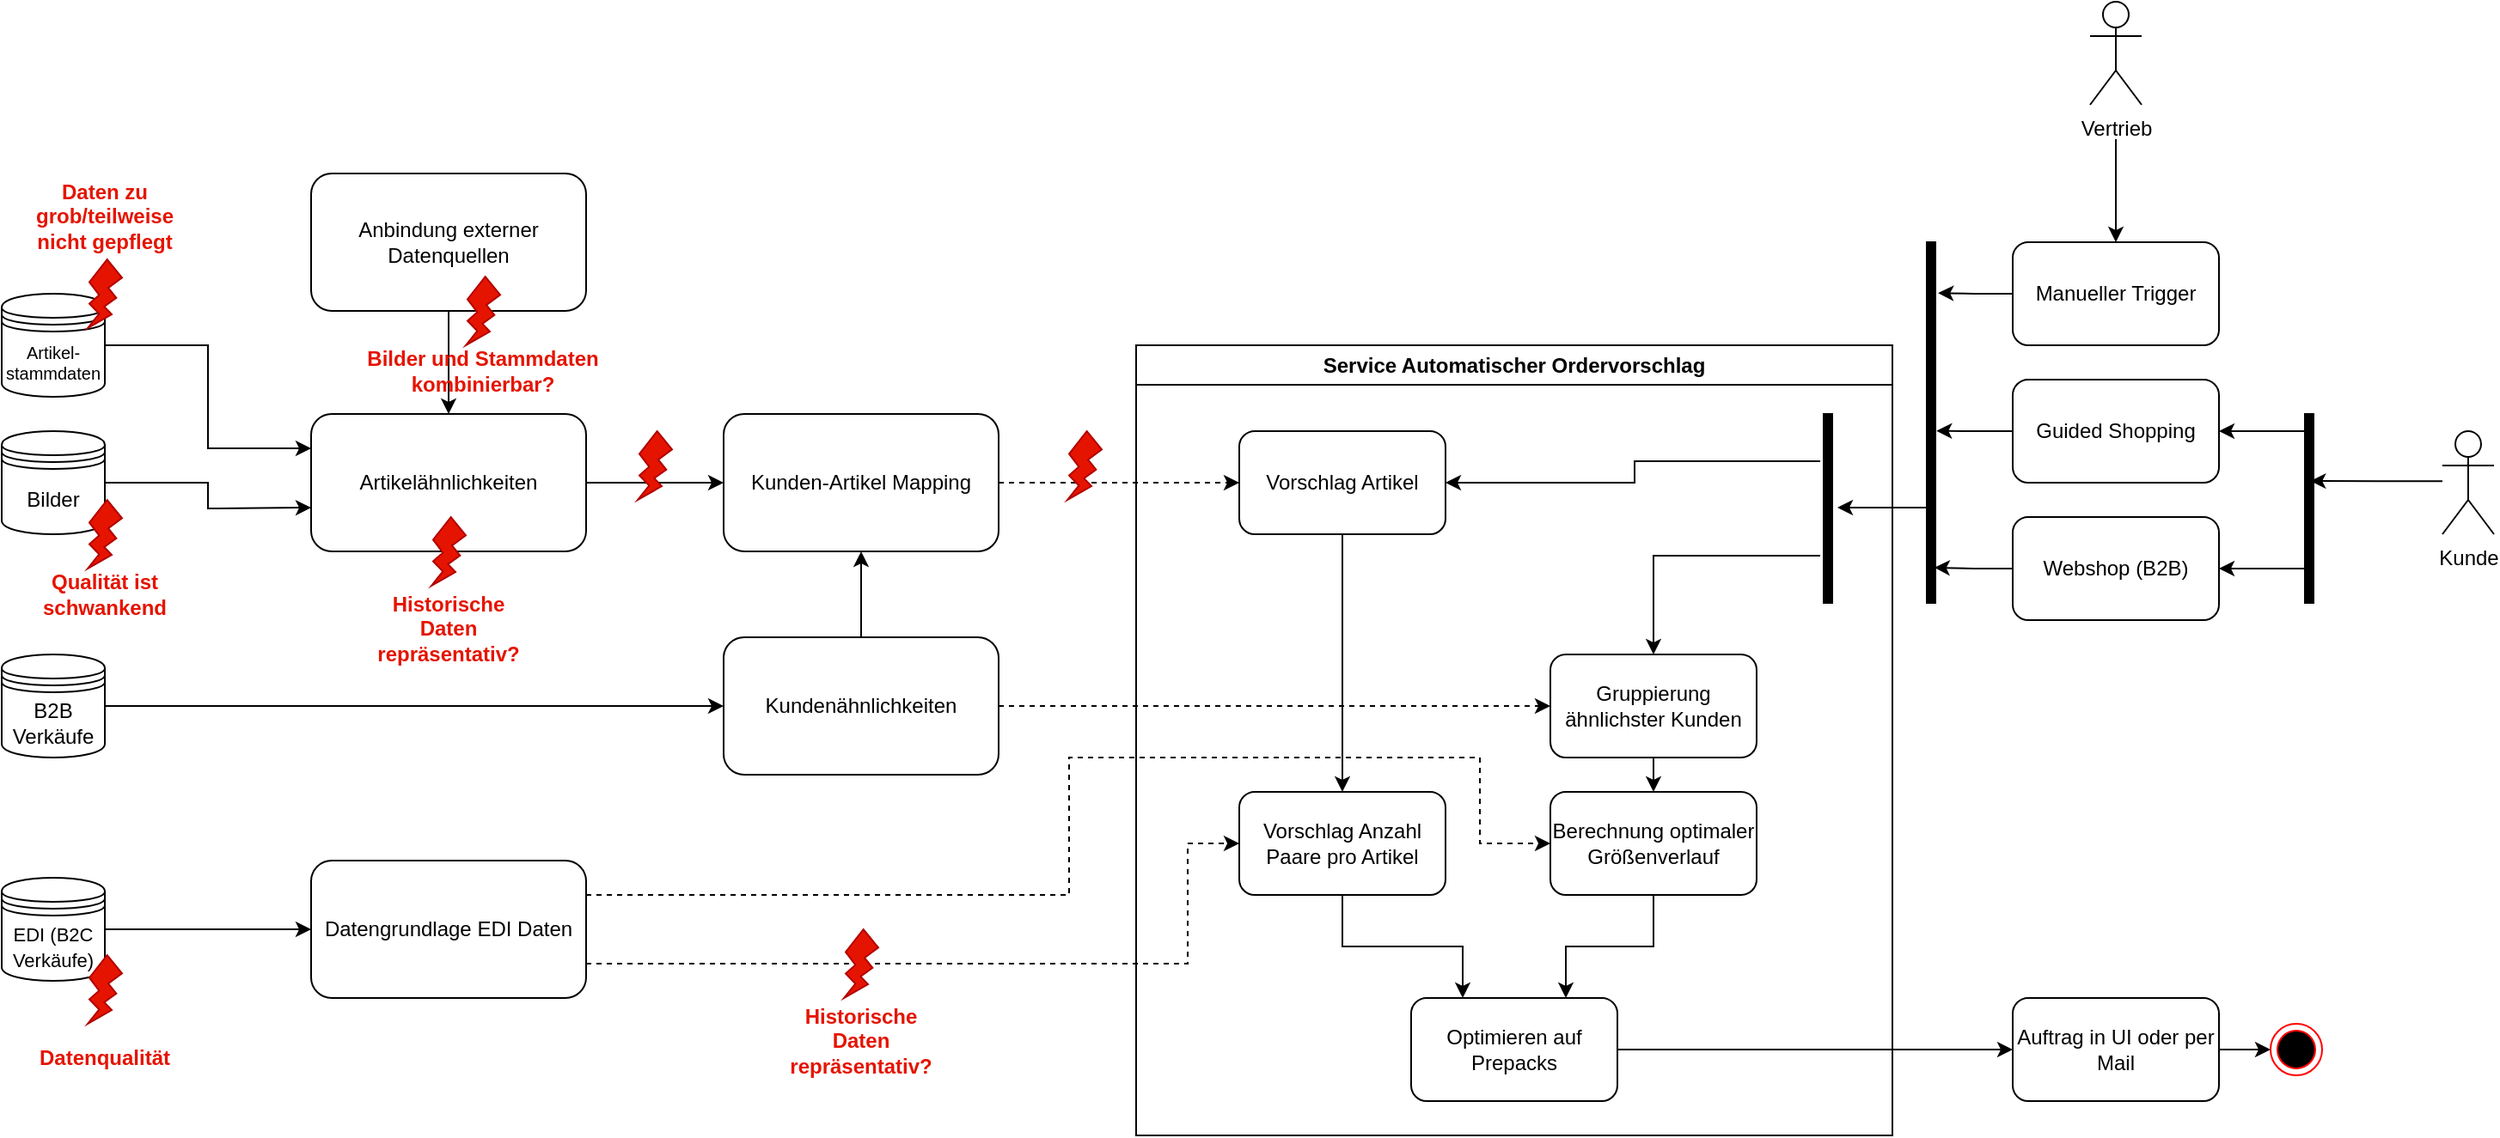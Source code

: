 <mxfile version="24.7.7">
  <diagram name="Seite-1" id="QMMTD7Fs7wbEV-rCuklY">
    <mxGraphModel dx="1184" dy="1135" grid="1" gridSize="10" guides="1" tooltips="1" connect="1" arrows="1" fold="1" page="1" pageScale="1" pageWidth="827" pageHeight="1169" math="0" shadow="0">
      <root>
        <mxCell id="0" />
        <mxCell id="1" parent="0" />
        <mxCell id="aDbIyoE38JGn6zaOn-LN-62" style="edgeStyle=orthogonalEdgeStyle;rounded=0;orthogonalLoop=1;jettySize=auto;html=1;exitX=1;exitY=0.5;exitDx=0;exitDy=0;entryX=0;entryY=0.5;entryDx=0;entryDy=0;" edge="1" parent="1" source="aDbIyoE38JGn6zaOn-LN-1" target="aDbIyoE38JGn6zaOn-LN-3">
          <mxGeometry relative="1" as="geometry" />
        </mxCell>
        <mxCell id="aDbIyoE38JGn6zaOn-LN-1" value="Artikelähnlichkeiten" style="rounded=1;whiteSpace=wrap;html=1;" vertex="1" parent="1">
          <mxGeometry x="400" y="300" width="160" height="80" as="geometry" />
        </mxCell>
        <mxCell id="aDbIyoE38JGn6zaOn-LN-63" style="edgeStyle=orthogonalEdgeStyle;rounded=0;orthogonalLoop=1;jettySize=auto;html=1;exitX=0.5;exitY=1;exitDx=0;exitDy=0;entryX=0.5;entryY=0;entryDx=0;entryDy=0;" edge="1" parent="1" source="aDbIyoE38JGn6zaOn-LN-2" target="aDbIyoE38JGn6zaOn-LN-1">
          <mxGeometry relative="1" as="geometry" />
        </mxCell>
        <mxCell id="aDbIyoE38JGn6zaOn-LN-2" value="Anbindung externer Datenquellen" style="rounded=1;whiteSpace=wrap;html=1;" vertex="1" parent="1">
          <mxGeometry x="400" y="160" width="160" height="80" as="geometry" />
        </mxCell>
        <mxCell id="aDbIyoE38JGn6zaOn-LN-17" style="edgeStyle=orthogonalEdgeStyle;rounded=0;orthogonalLoop=1;jettySize=auto;html=1;exitX=1;exitY=0.5;exitDx=0;exitDy=0;entryX=0;entryY=0.5;entryDx=0;entryDy=0;dashed=1;" edge="1" parent="1" source="aDbIyoE38JGn6zaOn-LN-3" target="aDbIyoE38JGn6zaOn-LN-14">
          <mxGeometry relative="1" as="geometry" />
        </mxCell>
        <mxCell id="aDbIyoE38JGn6zaOn-LN-3" value="Kunden-Artikel Mapping" style="rounded=1;whiteSpace=wrap;html=1;" vertex="1" parent="1">
          <mxGeometry x="640" y="300" width="160" height="80" as="geometry" />
        </mxCell>
        <mxCell id="aDbIyoE38JGn6zaOn-LN-60" style="edgeStyle=orthogonalEdgeStyle;rounded=0;orthogonalLoop=1;jettySize=auto;html=1;exitX=1;exitY=0.5;exitDx=0;exitDy=0;entryX=0;entryY=0.5;entryDx=0;entryDy=0;dashed=1;" edge="1" parent="1" source="aDbIyoE38JGn6zaOn-LN-4" target="aDbIyoE38JGn6zaOn-LN-25">
          <mxGeometry relative="1" as="geometry" />
        </mxCell>
        <mxCell id="aDbIyoE38JGn6zaOn-LN-61" style="edgeStyle=orthogonalEdgeStyle;rounded=0;orthogonalLoop=1;jettySize=auto;html=1;exitX=0.5;exitY=0;exitDx=0;exitDy=0;entryX=0.5;entryY=1;entryDx=0;entryDy=0;" edge="1" parent="1" source="aDbIyoE38JGn6zaOn-LN-4" target="aDbIyoE38JGn6zaOn-LN-3">
          <mxGeometry relative="1" as="geometry" />
        </mxCell>
        <mxCell id="aDbIyoE38JGn6zaOn-LN-4" value="Kundenähnlichkeiten" style="rounded=1;whiteSpace=wrap;html=1;" vertex="1" parent="1">
          <mxGeometry x="640" y="430" width="160" height="80" as="geometry" />
        </mxCell>
        <mxCell id="aDbIyoE38JGn6zaOn-LN-64" style="edgeStyle=orthogonalEdgeStyle;rounded=0;orthogonalLoop=1;jettySize=auto;html=1;exitX=1;exitY=0.25;exitDx=0;exitDy=0;entryX=0;entryY=0.5;entryDx=0;entryDy=0;dashed=1;" edge="1" parent="1" source="aDbIyoE38JGn6zaOn-LN-5" target="aDbIyoE38JGn6zaOn-LN-22">
          <mxGeometry relative="1" as="geometry">
            <Array as="points">
              <mxPoint x="841" y="580" />
              <mxPoint x="841" y="500" />
              <mxPoint x="1080" y="500" />
              <mxPoint x="1080" y="550" />
            </Array>
          </mxGeometry>
        </mxCell>
        <mxCell id="aDbIyoE38JGn6zaOn-LN-65" style="edgeStyle=orthogonalEdgeStyle;rounded=0;orthogonalLoop=1;jettySize=auto;html=1;exitX=1;exitY=0.75;exitDx=0;exitDy=0;entryX=0;entryY=0.5;entryDx=0;entryDy=0;dashed=1;" edge="1" parent="1" source="aDbIyoE38JGn6zaOn-LN-5" target="aDbIyoE38JGn6zaOn-LN-20">
          <mxGeometry relative="1" as="geometry">
            <Array as="points">
              <mxPoint x="910" y="620" />
              <mxPoint x="910" y="550" />
            </Array>
          </mxGeometry>
        </mxCell>
        <mxCell id="aDbIyoE38JGn6zaOn-LN-5" value="Datengrundlage EDI Daten" style="rounded=1;whiteSpace=wrap;html=1;" vertex="1" parent="1">
          <mxGeometry x="400" y="560" width="160" height="80" as="geometry" />
        </mxCell>
        <mxCell id="aDbIyoE38JGn6zaOn-LN-9" value="Service Automatischer Ordervorschlag" style="swimlane;whiteSpace=wrap;html=1;" vertex="1" parent="1">
          <mxGeometry x="880" y="260" width="440" height="460" as="geometry" />
        </mxCell>
        <mxCell id="aDbIyoE38JGn6zaOn-LN-21" value="" style="edgeStyle=orthogonalEdgeStyle;rounded=0;orthogonalLoop=1;jettySize=auto;html=1;" edge="1" parent="aDbIyoE38JGn6zaOn-LN-9" source="aDbIyoE38JGn6zaOn-LN-14" target="aDbIyoE38JGn6zaOn-LN-20">
          <mxGeometry relative="1" as="geometry" />
        </mxCell>
        <mxCell id="aDbIyoE38JGn6zaOn-LN-14" value="Vorschlag Artikel" style="rounded=1;whiteSpace=wrap;html=1;" vertex="1" parent="aDbIyoE38JGn6zaOn-LN-9">
          <mxGeometry x="60" y="50" width="120" height="60" as="geometry" />
        </mxCell>
        <mxCell id="aDbIyoE38JGn6zaOn-LN-33" style="edgeStyle=orthogonalEdgeStyle;rounded=0;orthogonalLoop=1;jettySize=auto;html=1;exitX=0.5;exitY=1;exitDx=0;exitDy=0;entryX=0.25;entryY=0;entryDx=0;entryDy=0;" edge="1" parent="aDbIyoE38JGn6zaOn-LN-9" source="aDbIyoE38JGn6zaOn-LN-20" target="aDbIyoE38JGn6zaOn-LN-31">
          <mxGeometry relative="1" as="geometry" />
        </mxCell>
        <mxCell id="aDbIyoE38JGn6zaOn-LN-20" value="Vorschlag Anzahl Paare pro Artikel" style="rounded=1;whiteSpace=wrap;html=1;" vertex="1" parent="aDbIyoE38JGn6zaOn-LN-9">
          <mxGeometry x="60" y="260" width="120" height="60" as="geometry" />
        </mxCell>
        <mxCell id="aDbIyoE38JGn6zaOn-LN-32" style="edgeStyle=orthogonalEdgeStyle;rounded=0;orthogonalLoop=1;jettySize=auto;html=1;exitX=0.5;exitY=1;exitDx=0;exitDy=0;entryX=0.75;entryY=0;entryDx=0;entryDy=0;" edge="1" parent="aDbIyoE38JGn6zaOn-LN-9" source="aDbIyoE38JGn6zaOn-LN-22" target="aDbIyoE38JGn6zaOn-LN-31">
          <mxGeometry relative="1" as="geometry" />
        </mxCell>
        <mxCell id="aDbIyoE38JGn6zaOn-LN-22" value="Berechnung optimaler Größenverlauf" style="rounded=1;whiteSpace=wrap;html=1;" vertex="1" parent="aDbIyoE38JGn6zaOn-LN-9">
          <mxGeometry x="241" y="260" width="120" height="60" as="geometry" />
        </mxCell>
        <mxCell id="aDbIyoE38JGn6zaOn-LN-24" style="edgeStyle=orthogonalEdgeStyle;rounded=0;orthogonalLoop=1;jettySize=auto;html=1;exitX=-0.4;exitY=0.25;exitDx=0;exitDy=0;entryX=1;entryY=0.5;entryDx=0;entryDy=0;exitPerimeter=0;" edge="1" parent="aDbIyoE38JGn6zaOn-LN-9" source="aDbIyoE38JGn6zaOn-LN-36" target="aDbIyoE38JGn6zaOn-LN-14">
          <mxGeometry relative="1" as="geometry">
            <mxPoint x="331" y="80" as="sourcePoint" />
            <Array as="points">
              <mxPoint x="290" y="68" />
              <mxPoint x="290" y="80" />
            </Array>
          </mxGeometry>
        </mxCell>
        <mxCell id="aDbIyoE38JGn6zaOn-LN-29" style="edgeStyle=orthogonalEdgeStyle;rounded=0;orthogonalLoop=1;jettySize=auto;html=1;exitX=-0.4;exitY=0.75;exitDx=0;exitDy=0;entryX=0.5;entryY=0;entryDx=0;entryDy=0;exitPerimeter=0;" edge="1" parent="aDbIyoE38JGn6zaOn-LN-9" source="aDbIyoE38JGn6zaOn-LN-36" target="aDbIyoE38JGn6zaOn-LN-25">
          <mxGeometry relative="1" as="geometry">
            <mxPoint x="361" y="110" as="sourcePoint" />
          </mxGeometry>
        </mxCell>
        <mxCell id="aDbIyoE38JGn6zaOn-LN-30" style="edgeStyle=orthogonalEdgeStyle;rounded=0;orthogonalLoop=1;jettySize=auto;html=1;exitX=0.5;exitY=1;exitDx=0;exitDy=0;entryX=0.5;entryY=0;entryDx=0;entryDy=0;" edge="1" parent="aDbIyoE38JGn6zaOn-LN-9" source="aDbIyoE38JGn6zaOn-LN-25" target="aDbIyoE38JGn6zaOn-LN-22">
          <mxGeometry relative="1" as="geometry" />
        </mxCell>
        <mxCell id="aDbIyoE38JGn6zaOn-LN-25" value="Gruppierung ähnlichster Kunden" style="rounded=1;whiteSpace=wrap;html=1;" vertex="1" parent="aDbIyoE38JGn6zaOn-LN-9">
          <mxGeometry x="241" y="180" width="120" height="60" as="geometry" />
        </mxCell>
        <mxCell id="aDbIyoE38JGn6zaOn-LN-31" value="Optimieren auf Prepacks" style="rounded=1;whiteSpace=wrap;html=1;" vertex="1" parent="aDbIyoE38JGn6zaOn-LN-9">
          <mxGeometry x="160" y="380" width="120" height="60" as="geometry" />
        </mxCell>
        <mxCell id="aDbIyoE38JGn6zaOn-LN-36" value="" style="html=1;points=[];perimeter=orthogonalPerimeter;fillColor=strokeColor;" vertex="1" parent="aDbIyoE38JGn6zaOn-LN-9">
          <mxGeometry x="400" y="40" width="5" height="110" as="geometry" />
        </mxCell>
        <mxCell id="aDbIyoE38JGn6zaOn-LN-10" value="Kunde" style="shape=umlActor;verticalLabelPosition=bottom;verticalAlign=top;html=1;outlineConnect=0;" vertex="1" parent="1">
          <mxGeometry x="1640" y="310" width="30" height="60" as="geometry" />
        </mxCell>
        <mxCell id="aDbIyoE38JGn6zaOn-LN-34" value="Webshop (B2B)" style="rounded=1;whiteSpace=wrap;html=1;" vertex="1" parent="1">
          <mxGeometry x="1390" y="360" width="120" height="60" as="geometry" />
        </mxCell>
        <mxCell id="aDbIyoE38JGn6zaOn-LN-37" value="" style="html=1;points=[];perimeter=orthogonalPerimeter;fillColor=strokeColor;" vertex="1" parent="1">
          <mxGeometry x="1340" y="200" width="5" height="210" as="geometry" />
        </mxCell>
        <mxCell id="aDbIyoE38JGn6zaOn-LN-38" value="" style="endArrow=classic;html=1;rounded=0;" edge="1" parent="1">
          <mxGeometry width="50" height="50" relative="1" as="geometry">
            <mxPoint x="1345" y="354.5" as="sourcePoint" />
            <mxPoint x="1288" y="354.5" as="targetPoint" />
          </mxGeometry>
        </mxCell>
        <mxCell id="aDbIyoE38JGn6zaOn-LN-39" value="Guided Shopping" style="rounded=1;whiteSpace=wrap;html=1;" vertex="1" parent="1">
          <mxGeometry x="1390" y="280" width="120" height="60" as="geometry" />
        </mxCell>
        <mxCell id="aDbIyoE38JGn6zaOn-LN-40" value="" style="html=1;points=[];perimeter=orthogonalPerimeter;fillColor=strokeColor;" vertex="1" parent="1">
          <mxGeometry x="1560" y="300" width="5" height="110" as="geometry" />
        </mxCell>
        <mxCell id="aDbIyoE38JGn6zaOn-LN-43" style="edgeStyle=orthogonalEdgeStyle;rounded=0;orthogonalLoop=1;jettySize=auto;html=1;entryX=0.629;entryY=0.355;entryDx=0;entryDy=0;entryPerimeter=0;" edge="1" parent="1" source="aDbIyoE38JGn6zaOn-LN-10" target="aDbIyoE38JGn6zaOn-LN-40">
          <mxGeometry relative="1" as="geometry">
            <mxPoint x="1570" y="340" as="targetPoint" />
            <Array as="points">
              <mxPoint x="1603" y="340" />
            </Array>
          </mxGeometry>
        </mxCell>
        <mxCell id="aDbIyoE38JGn6zaOn-LN-44" style="edgeStyle=orthogonalEdgeStyle;rounded=0;orthogonalLoop=1;jettySize=auto;html=1;entryX=1;entryY=0.5;entryDx=0;entryDy=0;" edge="1" parent="1" target="aDbIyoE38JGn6zaOn-LN-39">
          <mxGeometry relative="1" as="geometry">
            <mxPoint x="1560" y="310" as="sourcePoint" />
            <mxPoint x="1573" y="350" as="targetPoint" />
            <Array as="points">
              <mxPoint x="1530" y="310" />
              <mxPoint x="1530" y="310" />
            </Array>
          </mxGeometry>
        </mxCell>
        <mxCell id="aDbIyoE38JGn6zaOn-LN-45" style="edgeStyle=orthogonalEdgeStyle;rounded=0;orthogonalLoop=1;jettySize=auto;html=1;entryX=1;entryY=0.5;entryDx=0;entryDy=0;" edge="1" parent="1" target="aDbIyoE38JGn6zaOn-LN-34">
          <mxGeometry relative="1" as="geometry">
            <mxPoint x="1561" y="390" as="sourcePoint" />
            <mxPoint x="1583" y="360" as="targetPoint" />
            <Array as="points">
              <mxPoint x="1530" y="390" />
              <mxPoint x="1530" y="390" />
            </Array>
          </mxGeometry>
        </mxCell>
        <mxCell id="aDbIyoE38JGn6zaOn-LN-47" style="edgeStyle=orthogonalEdgeStyle;rounded=0;orthogonalLoop=1;jettySize=auto;html=1;exitX=0;exitY=0.5;exitDx=0;exitDy=0;entryX=1.123;entryY=0.523;entryDx=0;entryDy=0;entryPerimeter=0;" edge="1" parent="1" source="aDbIyoE38JGn6zaOn-LN-39" target="aDbIyoE38JGn6zaOn-LN-37">
          <mxGeometry relative="1" as="geometry" />
        </mxCell>
        <mxCell id="aDbIyoE38JGn6zaOn-LN-49" style="edgeStyle=orthogonalEdgeStyle;rounded=0;orthogonalLoop=1;jettySize=auto;html=1;exitX=0;exitY=0.5;exitDx=0;exitDy=0;entryX=0.876;entryY=0.902;entryDx=0;entryDy=0;entryPerimeter=0;" edge="1" parent="1" source="aDbIyoE38JGn6zaOn-LN-34" target="aDbIyoE38JGn6zaOn-LN-37">
          <mxGeometry relative="1" as="geometry">
            <mxPoint x="1350" y="390" as="targetPoint" />
          </mxGeometry>
        </mxCell>
        <mxCell id="aDbIyoE38JGn6zaOn-LN-51" value="Manueller Trigger" style="rounded=1;whiteSpace=wrap;html=1;" vertex="1" parent="1">
          <mxGeometry x="1390" y="200" width="120" height="60" as="geometry" />
        </mxCell>
        <mxCell id="aDbIyoE38JGn6zaOn-LN-52" value="Vertrieb" style="shape=umlActor;verticalLabelPosition=bottom;verticalAlign=top;html=1;outlineConnect=0;" vertex="1" parent="1">
          <mxGeometry x="1435" y="60" width="30" height="60" as="geometry" />
        </mxCell>
        <mxCell id="aDbIyoE38JGn6zaOn-LN-53" style="edgeStyle=orthogonalEdgeStyle;rounded=0;orthogonalLoop=1;jettySize=auto;html=1;entryX=0.5;entryY=0;entryDx=0;entryDy=0;" edge="1" parent="1" target="aDbIyoE38JGn6zaOn-LN-51">
          <mxGeometry relative="1" as="geometry">
            <mxPoint x="1450" y="140" as="sourcePoint" />
            <mxPoint x="1460" y="160" as="targetPoint" />
            <Array as="points">
              <mxPoint x="1450" y="180" />
              <mxPoint x="1450" y="180" />
            </Array>
          </mxGeometry>
        </mxCell>
        <mxCell id="aDbIyoE38JGn6zaOn-LN-54" style="edgeStyle=orthogonalEdgeStyle;rounded=0;orthogonalLoop=1;jettySize=auto;html=1;exitX=0;exitY=0.5;exitDx=0;exitDy=0;entryX=1.316;entryY=0.141;entryDx=0;entryDy=0;entryPerimeter=0;" edge="1" parent="1" source="aDbIyoE38JGn6zaOn-LN-51" target="aDbIyoE38JGn6zaOn-LN-37">
          <mxGeometry relative="1" as="geometry" />
        </mxCell>
        <mxCell id="aDbIyoE38JGn6zaOn-LN-70" style="edgeStyle=orthogonalEdgeStyle;rounded=0;orthogonalLoop=1;jettySize=auto;html=1;exitX=1;exitY=0.5;exitDx=0;exitDy=0;entryX=0;entryY=0.5;entryDx=0;entryDy=0;" edge="1" parent="1" source="aDbIyoE38JGn6zaOn-LN-55" target="aDbIyoE38JGn6zaOn-LN-69">
          <mxGeometry relative="1" as="geometry" />
        </mxCell>
        <mxCell id="aDbIyoE38JGn6zaOn-LN-55" value="Auftrag in UI oder per Mail" style="rounded=1;whiteSpace=wrap;html=1;" vertex="1" parent="1">
          <mxGeometry x="1390" y="640" width="120" height="60" as="geometry" />
        </mxCell>
        <mxCell id="aDbIyoE38JGn6zaOn-LN-56" style="edgeStyle=orthogonalEdgeStyle;rounded=0;orthogonalLoop=1;jettySize=auto;html=1;exitX=1;exitY=0.5;exitDx=0;exitDy=0;entryX=0;entryY=0.5;entryDx=0;entryDy=0;" edge="1" parent="1" source="aDbIyoE38JGn6zaOn-LN-31" target="aDbIyoE38JGn6zaOn-LN-55">
          <mxGeometry relative="1" as="geometry" />
        </mxCell>
        <mxCell id="aDbIyoE38JGn6zaOn-LN-68" style="edgeStyle=orthogonalEdgeStyle;rounded=0;orthogonalLoop=1;jettySize=auto;html=1;exitX=1;exitY=0.5;exitDx=0;exitDy=0;entryX=0;entryY=0.5;entryDx=0;entryDy=0;" edge="1" parent="1" source="aDbIyoE38JGn6zaOn-LN-57">
          <mxGeometry relative="1" as="geometry">
            <mxPoint x="280" y="354.5" as="sourcePoint" />
            <mxPoint x="400" y="354.5" as="targetPoint" />
          </mxGeometry>
        </mxCell>
        <mxCell id="aDbIyoE38JGn6zaOn-LN-57" value="Bilder" style="shape=datastore;whiteSpace=wrap;html=1;" vertex="1" parent="1">
          <mxGeometry x="220" y="310" width="60" height="60" as="geometry" />
        </mxCell>
        <mxCell id="aDbIyoE38JGn6zaOn-LN-66" style="edgeStyle=orthogonalEdgeStyle;rounded=0;orthogonalLoop=1;jettySize=auto;html=1;exitX=1;exitY=0.5;exitDx=0;exitDy=0;entryX=0;entryY=0.5;entryDx=0;entryDy=0;" edge="1" parent="1" source="aDbIyoE38JGn6zaOn-LN-58" target="aDbIyoE38JGn6zaOn-LN-5">
          <mxGeometry relative="1" as="geometry" />
        </mxCell>
        <mxCell id="aDbIyoE38JGn6zaOn-LN-58" value="&lt;font style=&quot;font-size: 11px;&quot;&gt;EDI (B2C Verkäufe)&lt;/font&gt;" style="shape=datastore;whiteSpace=wrap;html=1;" vertex="1" parent="1">
          <mxGeometry x="220" y="570" width="60" height="60" as="geometry" />
        </mxCell>
        <mxCell id="aDbIyoE38JGn6zaOn-LN-67" style="edgeStyle=orthogonalEdgeStyle;rounded=0;orthogonalLoop=1;jettySize=auto;html=1;exitX=1;exitY=0.5;exitDx=0;exitDy=0;entryX=0;entryY=0.5;entryDx=0;entryDy=0;" edge="1" parent="1" source="aDbIyoE38JGn6zaOn-LN-59" target="aDbIyoE38JGn6zaOn-LN-4">
          <mxGeometry relative="1" as="geometry" />
        </mxCell>
        <mxCell id="aDbIyoE38JGn6zaOn-LN-59" value="B2B Verkäufe" style="shape=datastore;whiteSpace=wrap;html=1;" vertex="1" parent="1">
          <mxGeometry x="220" y="440" width="60" height="60" as="geometry" />
        </mxCell>
        <mxCell id="aDbIyoE38JGn6zaOn-LN-69" value="" style="ellipse;html=1;shape=endState;fillColor=#000000;strokeColor=#ff0000;" vertex="1" parent="1">
          <mxGeometry x="1540" y="655" width="30" height="30" as="geometry" />
        </mxCell>
        <mxCell id="aDbIyoE38JGn6zaOn-LN-74" value="" style="verticalLabelPosition=bottom;verticalAlign=top;html=1;shape=mxgraph.basic.flash;fillColor=#e51400;fontColor=#ffffff;strokeColor=#B20000;" vertex="1" parent="1">
          <mxGeometry x="490" y="220" width="20" height="40" as="geometry" />
        </mxCell>
        <mxCell id="aDbIyoE38JGn6zaOn-LN-76" value="" style="verticalLabelPosition=bottom;verticalAlign=top;html=1;shape=mxgraph.basic.flash;fillColor=#e51400;fontColor=#ffffff;strokeColor=#B20000;" vertex="1" parent="1">
          <mxGeometry x="590" y="310" width="20" height="40" as="geometry" />
        </mxCell>
        <mxCell id="aDbIyoE38JGn6zaOn-LN-77" value="" style="verticalLabelPosition=bottom;verticalAlign=top;html=1;shape=mxgraph.basic.flash;fillColor=#e51400;fontColor=#ffffff;strokeColor=#B20000;" vertex="1" parent="1">
          <mxGeometry x="470" y="360" width="20" height="40" as="geometry" />
        </mxCell>
        <mxCell id="aDbIyoE38JGn6zaOn-LN-78" value="" style="verticalLabelPosition=bottom;verticalAlign=top;html=1;shape=mxgraph.basic.flash;fillColor=#e51400;fontColor=#ffffff;strokeColor=#B20000;" vertex="1" parent="1">
          <mxGeometry x="840" y="310" width="20" height="40" as="geometry" />
        </mxCell>
        <mxCell id="aDbIyoE38JGn6zaOn-LN-79" value="" style="verticalLabelPosition=bottom;verticalAlign=top;html=1;shape=mxgraph.basic.flash;fillColor=#e51400;fontColor=#ffffff;strokeColor=#B20000;" vertex="1" parent="1">
          <mxGeometry x="710" y="600" width="20" height="40" as="geometry" />
        </mxCell>
        <mxCell id="aDbIyoE38JGn6zaOn-LN-80" value="" style="verticalLabelPosition=bottom;verticalAlign=top;html=1;shape=mxgraph.basic.flash;fillColor=#e51400;fontColor=#ffffff;strokeColor=#B20000;" vertex="1" parent="1">
          <mxGeometry x="270" y="350" width="20" height="40" as="geometry" />
        </mxCell>
        <mxCell id="aDbIyoE38JGn6zaOn-LN-81" value="" style="verticalLabelPosition=bottom;verticalAlign=top;html=1;shape=mxgraph.basic.flash;fillColor=#e51400;fontColor=#ffffff;strokeColor=#B20000;" vertex="1" parent="1">
          <mxGeometry x="270" y="615" width="20" height="40" as="geometry" />
        </mxCell>
        <mxCell id="aDbIyoE38JGn6zaOn-LN-82" value="Datenqualität" style="text;html=1;align=center;verticalAlign=middle;whiteSpace=wrap;rounded=0;fontColor=#e51400;fontStyle=1" vertex="1" parent="1">
          <mxGeometry x="250" y="660" width="60" height="30" as="geometry" />
        </mxCell>
        <mxCell id="aDbIyoE38JGn6zaOn-LN-83" value="Historische Daten repräsentativ?" style="text;html=1;align=center;verticalAlign=middle;whiteSpace=wrap;rounded=0;fontColor=#e51400;fontStyle=1" vertex="1" parent="1">
          <mxGeometry x="690" y="650" width="60" height="30" as="geometry" />
        </mxCell>
        <mxCell id="aDbIyoE38JGn6zaOn-LN-86" value="Historische Daten repräsentativ?" style="text;html=1;align=center;verticalAlign=middle;whiteSpace=wrap;rounded=0;fontColor=#e51400;fontStyle=1" vertex="1" parent="1">
          <mxGeometry x="450" y="410" width="60" height="30" as="geometry" />
        </mxCell>
        <mxCell id="aDbIyoE38JGn6zaOn-LN-89" style="edgeStyle=orthogonalEdgeStyle;rounded=0;orthogonalLoop=1;jettySize=auto;html=1;exitX=1;exitY=0.5;exitDx=0;exitDy=0;entryX=0;entryY=0.25;entryDx=0;entryDy=0;" edge="1" parent="1" source="aDbIyoE38JGn6zaOn-LN-88" target="aDbIyoE38JGn6zaOn-LN-1">
          <mxGeometry relative="1" as="geometry" />
        </mxCell>
        <mxCell id="aDbIyoE38JGn6zaOn-LN-88" value="Artikel-stammdaten" style="shape=datastore;whiteSpace=wrap;html=1;fontSize=10;" vertex="1" parent="1">
          <mxGeometry x="220" y="230" width="60" height="60" as="geometry" />
        </mxCell>
        <mxCell id="aDbIyoE38JGn6zaOn-LN-90" value="" style="verticalLabelPosition=bottom;verticalAlign=top;html=1;shape=mxgraph.basic.flash;fillColor=#e51400;fontColor=#ffffff;strokeColor=#B20000;" vertex="1" parent="1">
          <mxGeometry x="270" y="210" width="20" height="40" as="geometry" />
        </mxCell>
        <mxCell id="aDbIyoE38JGn6zaOn-LN-91" value="Daten zu grob/teilweise nicht gepflegt" style="text;html=1;align=center;verticalAlign=middle;whiteSpace=wrap;rounded=0;fontColor=#e51400;fontStyle=1" vertex="1" parent="1">
          <mxGeometry x="250" y="170" width="60" height="30" as="geometry" />
        </mxCell>
        <mxCell id="aDbIyoE38JGn6zaOn-LN-92" value="Qualität ist schwankend" style="text;html=1;align=center;verticalAlign=middle;whiteSpace=wrap;rounded=0;fontColor=#e51400;fontStyle=1" vertex="1" parent="1">
          <mxGeometry x="235" y="390" width="90" height="30" as="geometry" />
        </mxCell>
        <mxCell id="aDbIyoE38JGn6zaOn-LN-95" value="Bilder und Stammdaten kombinierbar?" style="text;html=1;align=center;verticalAlign=middle;whiteSpace=wrap;rounded=0;fontColor=#e51400;fontStyle=1" vertex="1" parent="1">
          <mxGeometry x="415" y="260" width="170" height="30" as="geometry" />
        </mxCell>
      </root>
    </mxGraphModel>
  </diagram>
</mxfile>
